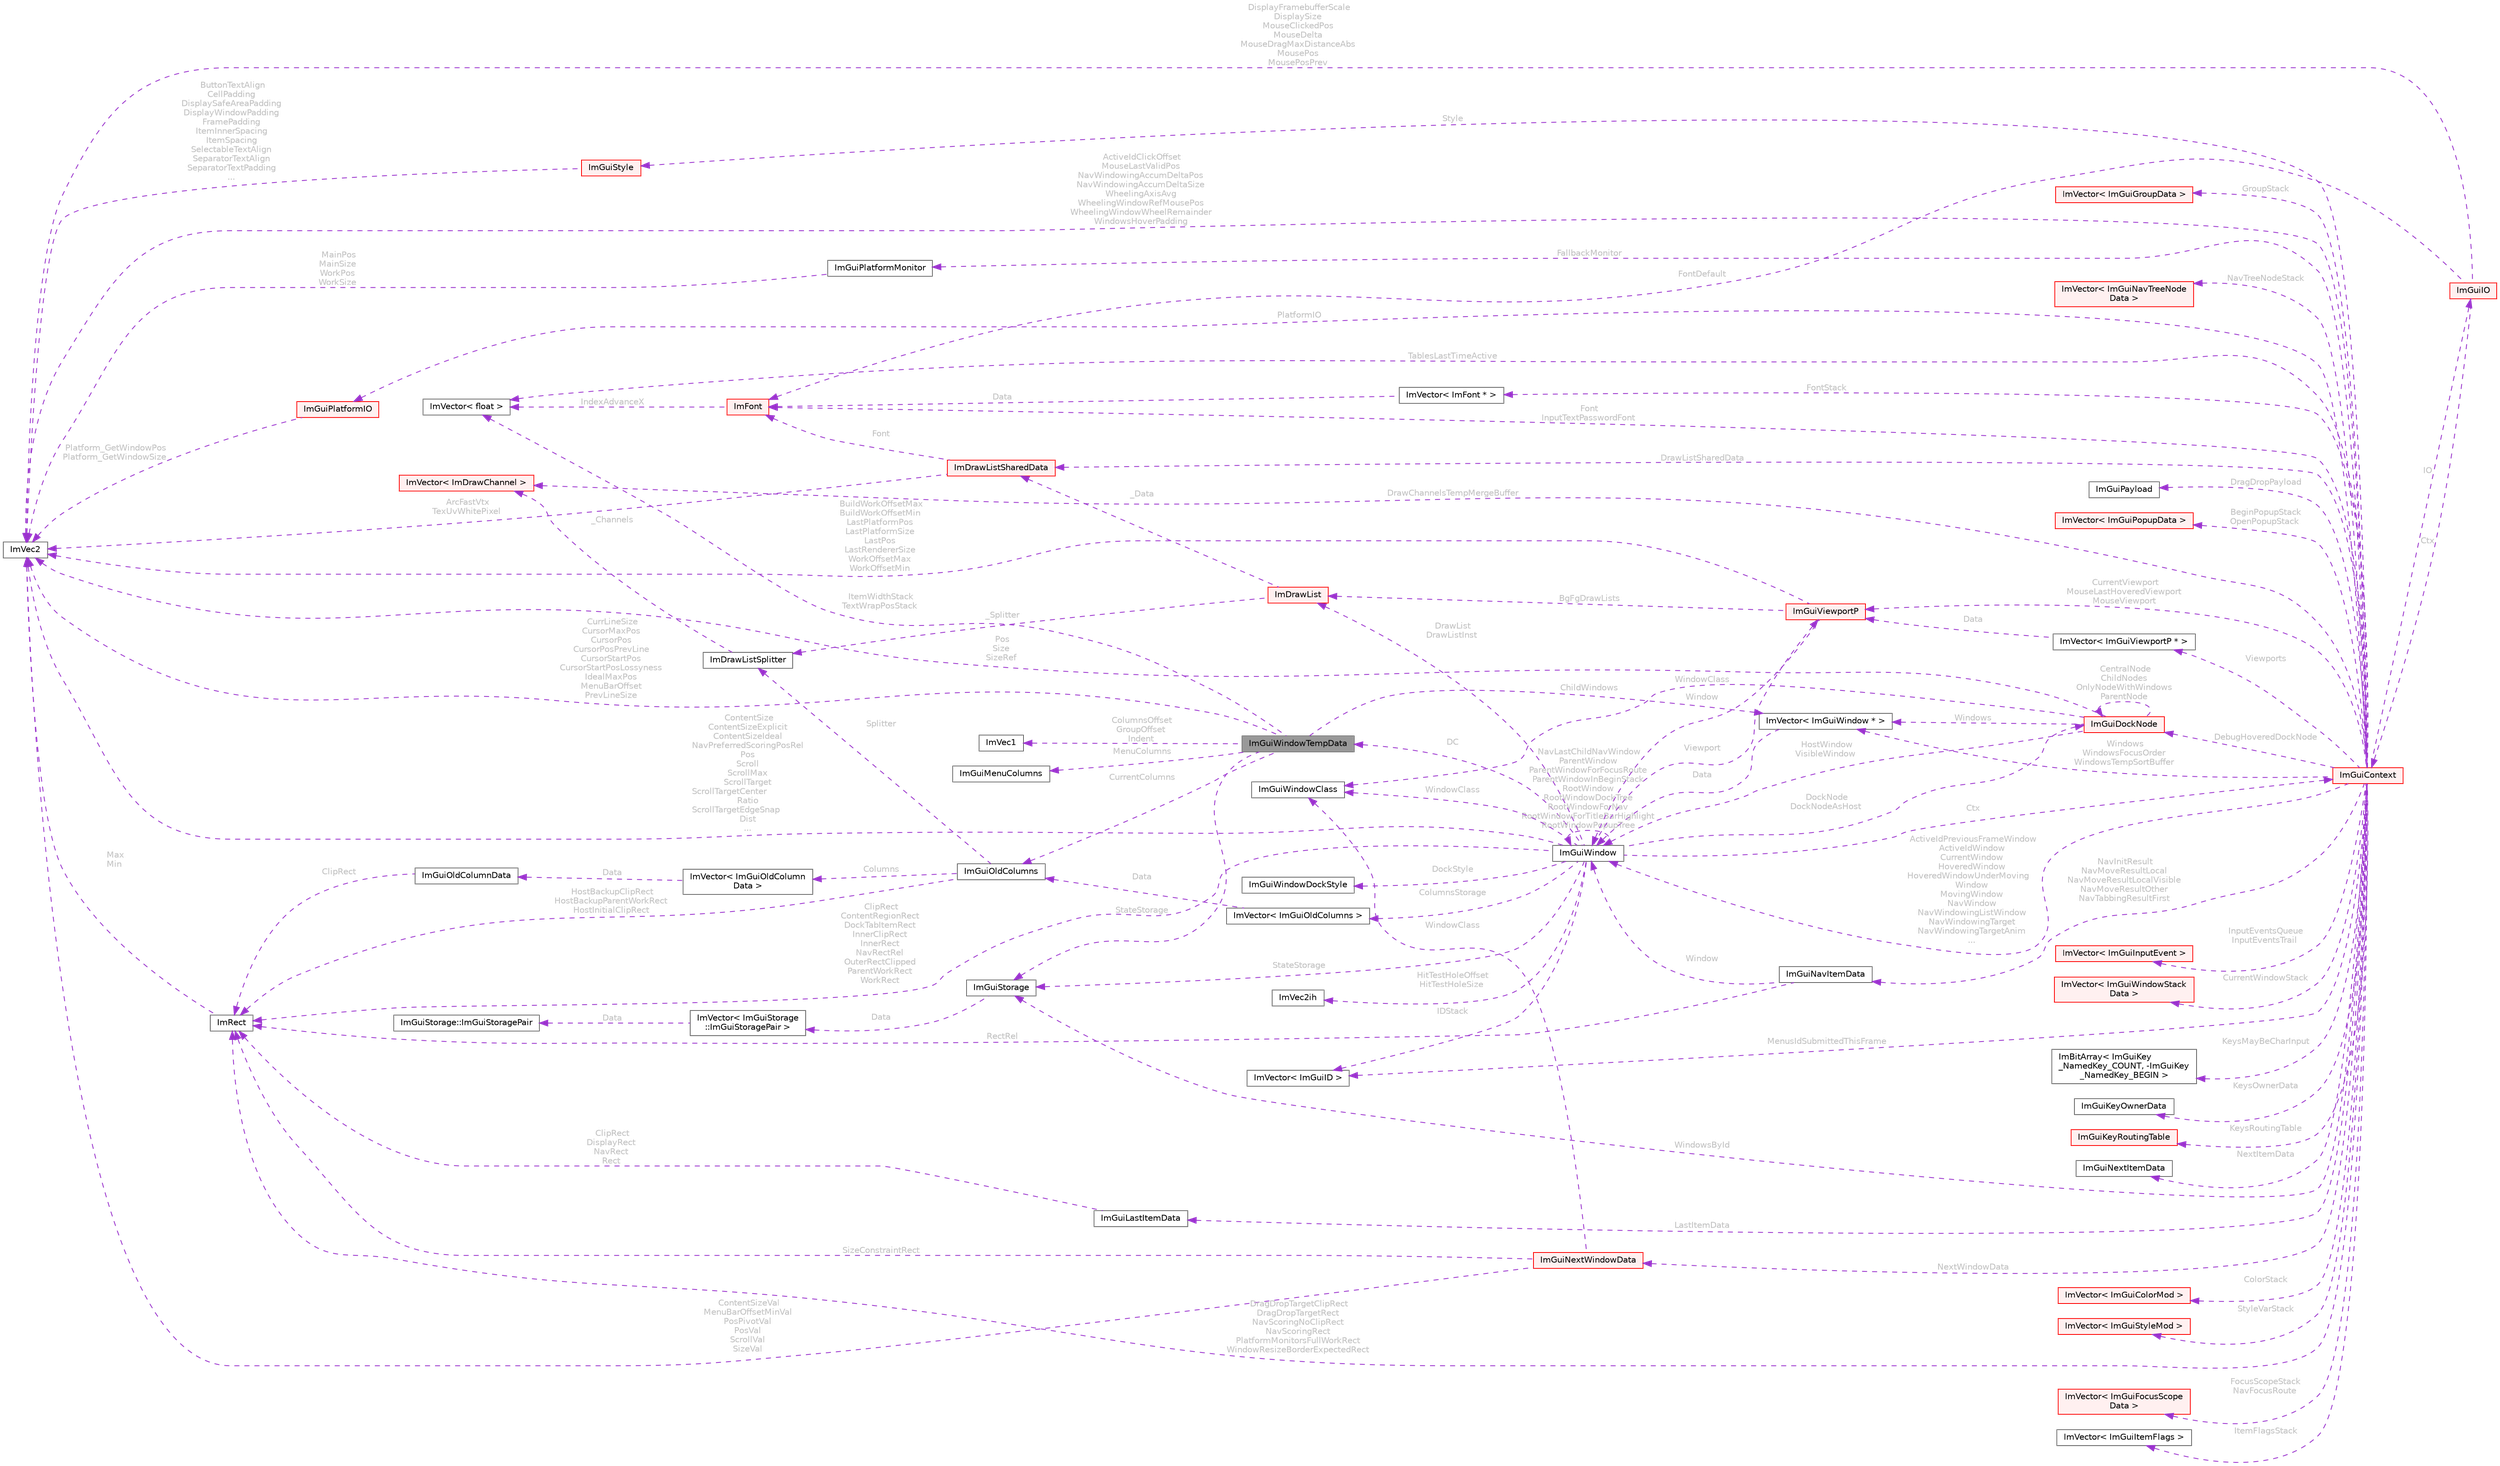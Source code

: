 digraph "ImGuiWindowTempData"
{
 // LATEX_PDF_SIZE
  bgcolor="transparent";
  edge [fontname=Helvetica,fontsize=10,labelfontname=Helvetica,labelfontsize=10];
  node [fontname=Helvetica,fontsize=10,shape=box,height=0.2,width=0.4];
  rankdir="LR";
  Node1 [id="Node000001",label="ImGuiWindowTempData",height=0.2,width=0.4,color="gray40", fillcolor="grey60", style="filled", fontcolor="black",tooltip=" "];
  Node2 -> Node1 [id="edge95_Node000001_Node000002",dir="back",color="darkorchid3",style="dashed",tooltip=" ",label=" CurrLineSize\nCursorMaxPos\nCursorPos\nCursorPosPrevLine\nCursorStartPos\nCursorStartPosLossyness\nIdealMaxPos\nMenuBarOffset\nPrevLineSize",fontcolor="grey" ];
  Node2 [id="Node000002",label="ImVec2",height=0.2,width=0.4,color="gray40", fillcolor="white", style="filled",URL="$struct_im_vec2.html",tooltip=" "];
  Node3 -> Node1 [id="edge96_Node000001_Node000003",dir="back",color="darkorchid3",style="dashed",tooltip=" ",label=" ColumnsOffset\nGroupOffset\nIndent",fontcolor="grey" ];
  Node3 [id="Node000003",label="ImVec1",height=0.2,width=0.4,color="gray40", fillcolor="white", style="filled",URL="$struct_im_vec1.html",tooltip=" "];
  Node4 -> Node1 [id="edge97_Node000001_Node000004",dir="back",color="darkorchid3",style="dashed",tooltip=" ",label=" MenuColumns",fontcolor="grey" ];
  Node4 [id="Node000004",label="ImGuiMenuColumns",height=0.2,width=0.4,color="gray40", fillcolor="white", style="filled",URL="$struct_im_gui_menu_columns.html",tooltip=" "];
  Node5 -> Node1 [id="edge98_Node000001_Node000005",dir="back",color="darkorchid3",style="dashed",tooltip=" ",label=" ChildWindows",fontcolor="grey" ];
  Node5 [id="Node000005",label="ImVector\< ImGuiWindow * \>",height=0.2,width=0.4,color="gray40", fillcolor="white", style="filled",URL="$struct_im_vector.html",tooltip=" "];
  Node6 -> Node5 [id="edge99_Node000005_Node000006",dir="back",color="darkorchid3",style="dashed",tooltip=" ",label=" Data",fontcolor="grey" ];
  Node6 [id="Node000006",label="ImGuiWindow",height=0.2,width=0.4,color="gray40", fillcolor="white", style="filled",URL="$struct_im_gui_window.html",tooltip=" "];
  Node7 -> Node6 [id="edge100_Node000006_Node000007",dir="back",color="darkorchid3",style="dashed",tooltip=" ",label=" Ctx",fontcolor="grey" ];
  Node7 [id="Node000007",label="ImGuiContext",height=0.2,width=0.4,color="red", fillcolor="#FFF0F0", style="filled",URL="$struct_im_gui_context.html",tooltip=" "];
  Node8 -> Node7 [id="edge101_Node000007_Node000008",dir="back",color="darkorchid3",style="dashed",tooltip=" ",label=" IO",fontcolor="grey" ];
  Node8 [id="Node000008",label="ImGuiIO",height=0.2,width=0.4,color="red", fillcolor="#FFF0F0", style="filled",URL="$struct_im_gui_i_o.html",tooltip=" "];
  Node2 -> Node8 [id="edge102_Node000008_Node000002",dir="back",color="darkorchid3",style="dashed",tooltip=" ",label=" DisplayFramebufferScale\nDisplaySize\nMouseClickedPos\nMouseDelta\nMouseDragMaxDistanceAbs\nMousePos\nMousePosPrev",fontcolor="grey" ];
  Node11 -> Node8 [id="edge103_Node000008_Node000011",dir="back",color="darkorchid3",style="dashed",tooltip=" ",label=" FontDefault",fontcolor="grey" ];
  Node11 [id="Node000011",label="ImFont",height=0.2,width=0.4,color="red", fillcolor="#FFF0F0", style="filled",URL="$struct_im_font.html",tooltip=" "];
  Node12 -> Node11 [id="edge104_Node000011_Node000012",dir="back",color="darkorchid3",style="dashed",tooltip=" ",label=" IndexAdvanceX",fontcolor="grey" ];
  Node12 [id="Node000012",label="ImVector\< float \>",height=0.2,width=0.4,color="gray40", fillcolor="white", style="filled",URL="$struct_im_vector.html",tooltip=" "];
  Node7 -> Node8 [id="edge105_Node000008_Node000007",dir="back",color="darkorchid3",style="dashed",tooltip=" ",label=" Ctx",fontcolor="grey" ];
  Node23 -> Node7 [id="edge106_Node000007_Node000023",dir="back",color="darkorchid3",style="dashed",tooltip=" ",label=" PlatformIO",fontcolor="grey" ];
  Node23 [id="Node000023",label="ImGuiPlatformIO",height=0.2,width=0.4,color="red", fillcolor="#FFF0F0", style="filled",URL="$struct_im_gui_platform_i_o.html",tooltip=" "];
  Node2 -> Node23 [id="edge107_Node000023_Node000002",dir="back",color="darkorchid3",style="dashed",tooltip=" ",label=" Platform_GetWindowPos\nPlatform_GetWindowSize",fontcolor="grey" ];
  Node44 -> Node7 [id="edge108_Node000007_Node000044",dir="back",color="darkorchid3",style="dashed",tooltip=" ",label=" Style",fontcolor="grey" ];
  Node44 [id="Node000044",label="ImGuiStyle",height=0.2,width=0.4,color="red", fillcolor="#FFF0F0", style="filled",URL="$struct_im_gui_style.html",tooltip=" "];
  Node2 -> Node44 [id="edge109_Node000044_Node000002",dir="back",color="darkorchid3",style="dashed",tooltip=" ",label=" ButtonTextAlign\nCellPadding\nDisplaySafeAreaPadding\nDisplayWindowPadding\nFramePadding\nItemInnerSpacing\nItemSpacing\nSelectableTextAlign\nSeparatorTextAlign\nSeparatorTextPadding\n...",fontcolor="grey" ];
  Node11 -> Node7 [id="edge110_Node000007_Node000011",dir="back",color="darkorchid3",style="dashed",tooltip=" ",label=" Font\nInputTextPasswordFont",fontcolor="grey" ];
  Node36 -> Node7 [id="edge111_Node000007_Node000036",dir="back",color="darkorchid3",style="dashed",tooltip=" ",label=" DrawListSharedData",fontcolor="grey" ];
  Node36 [id="Node000036",label="ImDrawListSharedData",height=0.2,width=0.4,color="red", fillcolor="#FFF0F0", style="filled",URL="$struct_im_draw_list_shared_data.html",tooltip=" "];
  Node2 -> Node36 [id="edge112_Node000036_Node000002",dir="back",color="darkorchid3",style="dashed",tooltip=" ",label=" ArcFastVtx\nTexUvWhitePixel",fontcolor="grey" ];
  Node11 -> Node36 [id="edge113_Node000036_Node000011",dir="back",color="darkorchid3",style="dashed",tooltip=" ",label=" Font",fontcolor="grey" ];
  Node45 -> Node7 [id="edge114_Node000007_Node000045",dir="back",color="darkorchid3",style="dashed",tooltip=" ",label=" InputEventsQueue\nInputEventsTrail",fontcolor="grey" ];
  Node45 [id="Node000045",label="ImVector\< ImGuiInputEvent \>",height=0.2,width=0.4,color="red", fillcolor="#FFF0F0", style="filled",URL="$struct_im_vector.html",tooltip=" "];
  Node5 -> Node7 [id="edge115_Node000007_Node000005",dir="back",color="darkorchid3",style="dashed",tooltip=" ",label=" Windows\nWindowsFocusOrder\nWindowsTempSortBuffer",fontcolor="grey" ];
  Node54 -> Node7 [id="edge116_Node000007_Node000054",dir="back",color="darkorchid3",style="dashed",tooltip=" ",label=" CurrentWindowStack",fontcolor="grey" ];
  Node54 [id="Node000054",label="ImVector\< ImGuiWindowStack\lData \>",height=0.2,width=0.4,color="red", fillcolor="#FFF0F0", style="filled",URL="$struct_im_vector.html",tooltip=" "];
  Node59 -> Node7 [id="edge117_Node000007_Node000059",dir="back",color="darkorchid3",style="dashed",tooltip=" ",label=" WindowsById",fontcolor="grey" ];
  Node59 [id="Node000059",label="ImGuiStorage",height=0.2,width=0.4,color="gray40", fillcolor="white", style="filled",URL="$struct_im_gui_storage.html",tooltip=" "];
  Node60 -> Node59 [id="edge118_Node000059_Node000060",dir="back",color="darkorchid3",style="dashed",tooltip=" ",label=" Data",fontcolor="grey" ];
  Node60 [id="Node000060",label="ImVector\< ImGuiStorage\l::ImGuiStoragePair \>",height=0.2,width=0.4,color="gray40", fillcolor="white", style="filled",URL="$struct_im_vector.html",tooltip=" "];
  Node61 -> Node60 [id="edge119_Node000060_Node000061",dir="back",color="darkorchid3",style="dashed",tooltip=" ",label=" Data",fontcolor="grey" ];
  Node61 [id="Node000061",label="ImGuiStorage::ImGuiStoragePair",height=0.2,width=0.4,color="gray40", fillcolor="white", style="filled",URL="$struct_im_gui_storage_1_1_im_gui_storage_pair.html",tooltip=" "];
  Node2 -> Node7 [id="edge120_Node000007_Node000002",dir="back",color="darkorchid3",style="dashed",tooltip=" ",label=" ActiveIdClickOffset\nMouseLastValidPos\nNavWindowingAccumDeltaPos\nNavWindowingAccumDeltaSize\nWheelingAxisAvg\nWheelingWindowRefMousePos\nWheelingWindowWheelRemainder\nWindowsHoverPadding",fontcolor="grey" ];
  Node6 -> Node7 [id="edge121_Node000007_Node000006",dir="back",color="darkorchid3",style="dashed",tooltip=" ",label=" ActiveIdPreviousFrameWindow\nActiveIdWindow\nCurrentWindow\nHoveredWindow\nHoveredWindowUnderMoving\lWindow\nMovingWindow\nNavWindow\nNavWindowingListWindow\nNavWindowingTarget\nNavWindowingTargetAnim\n...",fontcolor="grey" ];
  Node62 -> Node7 [id="edge122_Node000007_Node000062",dir="back",color="darkorchid3",style="dashed",tooltip=" ",label=" KeysMayBeCharInput",fontcolor="grey" ];
  Node62 [id="Node000062",label="ImBitArray\< ImGuiKey\l_NamedKey_COUNT, -ImGuiKey\l_NamedKey_BEGIN \>",height=0.2,width=0.4,color="gray40", fillcolor="white", style="filled",URL="$struct_im_bit_array.html",tooltip=" "];
  Node63 -> Node7 [id="edge123_Node000007_Node000063",dir="back",color="darkorchid3",style="dashed",tooltip=" ",label=" KeysOwnerData",fontcolor="grey" ];
  Node63 [id="Node000063",label="ImGuiKeyOwnerData",height=0.2,width=0.4,color="gray40", fillcolor="white", style="filled",URL="$struct_im_gui_key_owner_data.html",tooltip=" "];
  Node64 -> Node7 [id="edge124_Node000007_Node000064",dir="back",color="darkorchid3",style="dashed",tooltip=" ",label=" KeysRoutingTable",fontcolor="grey" ];
  Node64 [id="Node000064",label="ImGuiKeyRoutingTable",height=0.2,width=0.4,color="red", fillcolor="#FFF0F0", style="filled",URL="$struct_im_gui_key_routing_table.html",tooltip=" "];
  Node67 -> Node7 [id="edge125_Node000007_Node000067",dir="back",color="darkorchid3",style="dashed",tooltip=" ",label=" NextItemData",fontcolor="grey" ];
  Node67 [id="Node000067",label="ImGuiNextItemData",height=0.2,width=0.4,color="gray40", fillcolor="white", style="filled",URL="$struct_im_gui_next_item_data.html",tooltip=" "];
  Node56 -> Node7 [id="edge126_Node000007_Node000056",dir="back",color="darkorchid3",style="dashed",tooltip=" ",label=" LastItemData",fontcolor="grey" ];
  Node56 [id="Node000056",label="ImGuiLastItemData",height=0.2,width=0.4,color="gray40", fillcolor="white", style="filled",URL="$struct_im_gui_last_item_data.html",tooltip=" "];
  Node57 -> Node56 [id="edge127_Node000056_Node000057",dir="back",color="darkorchid3",style="dashed",tooltip=" ",label=" ClipRect\nDisplayRect\nNavRect\nRect",fontcolor="grey" ];
  Node57 [id="Node000057",label="ImRect",height=0.2,width=0.4,color="gray40", fillcolor="white", style="filled",URL="$struct_im_rect.html",tooltip=" "];
  Node2 -> Node57 [id="edge128_Node000057_Node000002",dir="back",color="darkorchid3",style="dashed",tooltip=" ",label=" Max\nMin",fontcolor="grey" ];
  Node68 -> Node7 [id="edge129_Node000007_Node000068",dir="back",color="darkorchid3",style="dashed",tooltip=" ",label=" NextWindowData",fontcolor="grey" ];
  Node68 [id="Node000068",label="ImGuiNextWindowData",height=0.2,width=0.4,color="red", fillcolor="#FFF0F0", style="filled",URL="$struct_im_gui_next_window_data.html",tooltip=" "];
  Node2 -> Node68 [id="edge130_Node000068_Node000002",dir="back",color="darkorchid3",style="dashed",tooltip=" ",label=" ContentSizeVal\nMenuBarOffsetMinVal\nPosPivotVal\nPosVal\nScrollVal\nSizeVal",fontcolor="grey" ];
  Node57 -> Node68 [id="edge131_Node000068_Node000057",dir="back",color="darkorchid3",style="dashed",tooltip=" ",label=" SizeConstraintRect",fontcolor="grey" ];
  Node70 -> Node68 [id="edge132_Node000068_Node000070",dir="back",color="darkorchid3",style="dashed",tooltip=" ",label=" WindowClass",fontcolor="grey" ];
  Node70 [id="Node000070",label="ImGuiWindowClass",height=0.2,width=0.4,color="gray40", fillcolor="white", style="filled",URL="$struct_im_gui_window_class.html",tooltip=" "];
  Node71 -> Node7 [id="edge133_Node000007_Node000071",dir="back",color="darkorchid3",style="dashed",tooltip=" ",label=" ColorStack",fontcolor="grey" ];
  Node71 [id="Node000071",label="ImVector\< ImGuiColorMod \>",height=0.2,width=0.4,color="red", fillcolor="#FFF0F0", style="filled",URL="$struct_im_vector.html",tooltip=" "];
  Node73 -> Node7 [id="edge134_Node000007_Node000073",dir="back",color="darkorchid3",style="dashed",tooltip=" ",label=" StyleVarStack",fontcolor="grey" ];
  Node73 [id="Node000073",label="ImVector\< ImGuiStyleMod \>",height=0.2,width=0.4,color="red", fillcolor="#FFF0F0", style="filled",URL="$struct_im_vector.html",tooltip=" "];
  Node10 -> Node7 [id="edge135_Node000007_Node000010",dir="back",color="darkorchid3",style="dashed",tooltip=" ",label=" FontStack",fontcolor="grey" ];
  Node10 [id="Node000010",label="ImVector\< ImFont * \>",height=0.2,width=0.4,color="gray40", fillcolor="white", style="filled",URL="$struct_im_vector.html",tooltip=" "];
  Node11 -> Node10 [id="edge136_Node000010_Node000011",dir="back",color="darkorchid3",style="dashed",tooltip=" ",label=" Data",fontcolor="grey" ];
  Node75 -> Node7 [id="edge137_Node000007_Node000075",dir="back",color="darkorchid3",style="dashed",tooltip=" ",label=" FocusScopeStack\nNavFocusRoute",fontcolor="grey" ];
  Node75 [id="Node000075",label="ImVector\< ImGuiFocusScope\lData \>",height=0.2,width=0.4,color="red", fillcolor="#FFF0F0", style="filled",URL="$struct_im_vector.html",tooltip=" "];
  Node77 -> Node7 [id="edge138_Node000007_Node000077",dir="back",color="darkorchid3",style="dashed",tooltip=" ",label=" ItemFlagsStack",fontcolor="grey" ];
  Node77 [id="Node000077",label="ImVector\< ImGuiItemFlags \>",height=0.2,width=0.4,color="gray40", fillcolor="white", style="filled",URL="$struct_im_vector.html",tooltip=" "];
  Node78 -> Node7 [id="edge139_Node000007_Node000078",dir="back",color="darkorchid3",style="dashed",tooltip=" ",label=" GroupStack",fontcolor="grey" ];
  Node78 [id="Node000078",label="ImVector\< ImGuiGroupData \>",height=0.2,width=0.4,color="red", fillcolor="#FFF0F0", style="filled",URL="$struct_im_vector.html",tooltip=" "];
  Node80 -> Node7 [id="edge140_Node000007_Node000080",dir="back",color="darkorchid3",style="dashed",tooltip=" ",label=" BeginPopupStack\nOpenPopupStack",fontcolor="grey" ];
  Node80 [id="Node000080",label="ImVector\< ImGuiPopupData \>",height=0.2,width=0.4,color="red", fillcolor="#FFF0F0", style="filled",URL="$struct_im_vector.html",tooltip=" "];
  Node82 -> Node7 [id="edge141_Node000007_Node000082",dir="back",color="darkorchid3",style="dashed",tooltip=" ",label=" NavTreeNodeStack",fontcolor="grey" ];
  Node82 [id="Node000082",label="ImVector\< ImGuiNavTreeNode\lData \>",height=0.2,width=0.4,color="red", fillcolor="#FFF0F0", style="filled",URL="$struct_im_vector.html",tooltip=" "];
  Node84 -> Node7 [id="edge142_Node000007_Node000084",dir="back",color="darkorchid3",style="dashed",tooltip=" ",label=" Viewports",fontcolor="grey" ];
  Node84 [id="Node000084",label="ImVector\< ImGuiViewportP * \>",height=0.2,width=0.4,color="gray40", fillcolor="white", style="filled",URL="$struct_im_vector.html",tooltip=" "];
  Node85 -> Node84 [id="edge143_Node000084_Node000085",dir="back",color="darkorchid3",style="dashed",tooltip=" ",label=" Data",fontcolor="grey" ];
  Node85 [id="Node000085",label="ImGuiViewportP",height=0.2,width=0.4,color="red", fillcolor="#FFF0F0", style="filled",URL="$struct_im_gui_viewport_p.html",tooltip=" "];
  Node6 -> Node85 [id="edge144_Node000085_Node000006",dir="back",color="darkorchid3",style="dashed",tooltip=" ",label=" Window",fontcolor="grey" ];
  Node2 -> Node85 [id="edge145_Node000085_Node000002",dir="back",color="darkorchid3",style="dashed",tooltip=" ",label=" BuildWorkOffsetMax\nBuildWorkOffsetMin\nLastPlatformPos\nLastPlatformSize\nLastPos\nLastRendererSize\nWorkOffsetMax\nWorkOffsetMin",fontcolor="grey" ];
  Node30 -> Node85 [id="edge146_Node000085_Node000030",dir="back",color="darkorchid3",style="dashed",tooltip=" ",label=" BgFgDrawLists",fontcolor="grey" ];
  Node30 [id="Node000030",label="ImDrawList",height=0.2,width=0.4,color="red", fillcolor="#FFF0F0", style="filled",URL="$struct_im_draw_list.html",tooltip=" "];
  Node36 -> Node30 [id="edge147_Node000030_Node000036",dir="back",color="darkorchid3",style="dashed",tooltip=" ",label=" _Data",fontcolor="grey" ];
  Node41 -> Node30 [id="edge148_Node000030_Node000041",dir="back",color="darkorchid3",style="dashed",tooltip=" ",label=" _Splitter",fontcolor="grey" ];
  Node41 [id="Node000041",label="ImDrawListSplitter",height=0.2,width=0.4,color="gray40", fillcolor="white", style="filled",URL="$struct_im_draw_list_splitter.html",tooltip=" "];
  Node42 -> Node41 [id="edge149_Node000041_Node000042",dir="back",color="darkorchid3",style="dashed",tooltip=" ",label=" _Channels",fontcolor="grey" ];
  Node42 [id="Node000042",label="ImVector\< ImDrawChannel \>",height=0.2,width=0.4,color="red", fillcolor="#FFF0F0", style="filled",URL="$struct_im_vector.html",tooltip=" "];
  Node85 -> Node7 [id="edge150_Node000007_Node000085",dir="back",color="darkorchid3",style="dashed",tooltip=" ",label=" CurrentViewport\nMouseLastHoveredViewport\nMouseViewport",fontcolor="grey" ];
  Node25 -> Node7 [id="edge151_Node000007_Node000025",dir="back",color="darkorchid3",style="dashed",tooltip=" ",label=" FallbackMonitor",fontcolor="grey" ];
  Node25 [id="Node000025",label="ImGuiPlatformMonitor",height=0.2,width=0.4,color="gray40", fillcolor="white", style="filled",URL="$struct_im_gui_platform_monitor.html",tooltip=" "];
  Node2 -> Node25 [id="edge152_Node000025_Node000002",dir="back",color="darkorchid3",style="dashed",tooltip=" ",label=" MainPos\nMainSize\nWorkPos\nWorkSize",fontcolor="grey" ];
  Node57 -> Node7 [id="edge153_Node000007_Node000057",dir="back",color="darkorchid3",style="dashed",tooltip=" ",label=" DragDropTargetClipRect\nDragDropTargetRect\nNavScoringNoClipRect\nNavScoringRect\nPlatformMonitorsFullWorkRect\nWindowResizeBorderExpectedRect",fontcolor="grey" ];
  Node87 -> Node7 [id="edge154_Node000007_Node000087",dir="back",color="darkorchid3",style="dashed",tooltip=" ",label=" NavInitResult\nNavMoveResultLocal\nNavMoveResultLocalVisible\nNavMoveResultOther\nNavTabbingResultFirst",fontcolor="grey" ];
  Node87 [id="Node000087",label="ImGuiNavItemData",height=0.2,width=0.4,color="gray40", fillcolor="white", style="filled",URL="$struct_im_gui_nav_item_data.html",tooltip=" "];
  Node6 -> Node87 [id="edge155_Node000087_Node000006",dir="back",color="darkorchid3",style="dashed",tooltip=" ",label=" Window",fontcolor="grey" ];
  Node57 -> Node87 [id="edge156_Node000087_Node000057",dir="back",color="darkorchid3",style="dashed",tooltip=" ",label=" RectRel",fontcolor="grey" ];
  Node88 -> Node7 [id="edge157_Node000007_Node000088",dir="back",color="darkorchid3",style="dashed",tooltip=" ",label=" DragDropPayload",fontcolor="grey" ];
  Node88 [id="Node000088",label="ImGuiPayload",height=0.2,width=0.4,color="gray40", fillcolor="white", style="filled",URL="$struct_im_gui_payload.html",tooltip=" "];
  Node12 -> Node7 [id="edge158_Node000007_Node000012",dir="back",color="darkorchid3",style="dashed",tooltip=" ",label=" TablesLastTimeActive",fontcolor="grey" ];
  Node42 -> Node7 [id="edge159_Node000007_Node000042",dir="back",color="darkorchid3",style="dashed",tooltip=" ",label=" DrawChannelsTempMergeBuffer",fontcolor="grey" ];
  Node124 -> Node7 [id="edge160_Node000007_Node000124",dir="back",color="darkorchid3",style="dashed",tooltip=" ",label=" MenusIdSubmittedThisFrame",fontcolor="grey" ];
  Node124 [id="Node000124",label="ImVector\< ImGuiID \>",height=0.2,width=0.4,color="gray40", fillcolor="white", style="filled",URL="$struct_im_vector.html",tooltip=" "];
  Node131 -> Node7 [id="edge161_Node000007_Node000131",dir="back",color="darkorchid3",style="dashed",tooltip=" ",label=" DebugHoveredDockNode",fontcolor="grey" ];
  Node131 [id="Node000131",label="ImGuiDockNode",height=0.2,width=0.4,color="red", fillcolor="#FFF0F0", style="filled",URL="$struct_im_gui_dock_node.html",tooltip=" "];
  Node131 -> Node131 [id="edge162_Node000131_Node000131",dir="back",color="darkorchid3",style="dashed",tooltip=" ",label=" CentralNode\nChildNodes\nOnlyNodeWithWindows\nParentNode",fontcolor="grey" ];
  Node5 -> Node131 [id="edge163_Node000131_Node000005",dir="back",color="darkorchid3",style="dashed",tooltip=" ",label=" Windows",fontcolor="grey" ];
  Node2 -> Node131 [id="edge164_Node000131_Node000002",dir="back",color="darkorchid3",style="dashed",tooltip=" ",label=" Pos\nSize\nSizeRef",fontcolor="grey" ];
  Node70 -> Node131 [id="edge165_Node000131_Node000070",dir="back",color="darkorchid3",style="dashed",tooltip=" ",label=" WindowClass",fontcolor="grey" ];
  Node6 -> Node131 [id="edge166_Node000131_Node000006",dir="back",color="darkorchid3",style="dashed",tooltip=" ",label=" HostWindow\nVisibleWindow",fontcolor="grey" ];
  Node70 -> Node6 [id="edge167_Node000006_Node000070",dir="back",color="darkorchid3",style="dashed",tooltip=" ",label=" WindowClass",fontcolor="grey" ];
  Node85 -> Node6 [id="edge168_Node000006_Node000085",dir="back",color="darkorchid3",style="dashed",tooltip=" ",label=" Viewport",fontcolor="grey" ];
  Node2 -> Node6 [id="edge169_Node000006_Node000002",dir="back",color="darkorchid3",style="dashed",tooltip=" ",label=" ContentSize\nContentSizeExplicit\nContentSizeIdeal\nNavPreferredScoringPosRel\nPos\nScroll\nScrollMax\nScrollTarget\nScrollTargetCenter\lRatio\nScrollTargetEdgeSnap\lDist\n...",fontcolor="grey" ];
  Node124 -> Node6 [id="edge170_Node000006_Node000124",dir="back",color="darkorchid3",style="dashed",tooltip=" ",label=" IDStack",fontcolor="grey" ];
  Node1 -> Node6 [id="edge171_Node000006_Node000001",dir="back",color="darkorchid3",style="dashed",tooltip=" ",label=" DC",fontcolor="grey" ];
  Node57 -> Node6 [id="edge172_Node000006_Node000057",dir="back",color="darkorchid3",style="dashed",tooltip=" ",label=" ClipRect\nContentRegionRect\nDockTabItemRect\nInnerClipRect\nInnerRect\nNavRectRel\nOuterRectClipped\nParentWorkRect\nWorkRect",fontcolor="grey" ];
  Node134 -> Node6 [id="edge173_Node000006_Node000134",dir="back",color="darkorchid3",style="dashed",tooltip=" ",label=" HitTestHoleOffset\nHitTestHoleSize",fontcolor="grey" ];
  Node134 [id="Node000134",label="ImVec2ih",height=0.2,width=0.4,color="gray40", fillcolor="white", style="filled",URL="$struct_im_vec2ih.html",tooltip=" "];
  Node59 -> Node6 [id="edge174_Node000006_Node000059",dir="back",color="darkorchid3",style="dashed",tooltip=" ",label=" StateStorage",fontcolor="grey" ];
  Node149 -> Node6 [id="edge175_Node000006_Node000149",dir="back",color="darkorchid3",style="dashed",tooltip=" ",label=" ColumnsStorage",fontcolor="grey" ];
  Node149 [id="Node000149",label="ImVector\< ImGuiOldColumns \>",height=0.2,width=0.4,color="gray40", fillcolor="white", style="filled",URL="$struct_im_vector.html",tooltip=" "];
  Node150 -> Node149 [id="edge176_Node000149_Node000150",dir="back",color="darkorchid3",style="dashed",tooltip=" ",label=" Data",fontcolor="grey" ];
  Node150 [id="Node000150",label="ImGuiOldColumns",height=0.2,width=0.4,color="gray40", fillcolor="white", style="filled",URL="$struct_im_gui_old_columns.html",tooltip=" "];
  Node57 -> Node150 [id="edge177_Node000150_Node000057",dir="back",color="darkorchid3",style="dashed",tooltip=" ",label=" HostBackupClipRect\nHostBackupParentWorkRect\nHostInitialClipRect",fontcolor="grey" ];
  Node151 -> Node150 [id="edge178_Node000150_Node000151",dir="back",color="darkorchid3",style="dashed",tooltip=" ",label=" Columns",fontcolor="grey" ];
  Node151 [id="Node000151",label="ImVector\< ImGuiOldColumn\lData \>",height=0.2,width=0.4,color="gray40", fillcolor="white", style="filled",URL="$struct_im_vector.html",tooltip=" "];
  Node152 -> Node151 [id="edge179_Node000151_Node000152",dir="back",color="darkorchid3",style="dashed",tooltip=" ",label=" Data",fontcolor="grey" ];
  Node152 [id="Node000152",label="ImGuiOldColumnData",height=0.2,width=0.4,color="gray40", fillcolor="white", style="filled",URL="$struct_im_gui_old_column_data.html",tooltip=" "];
  Node57 -> Node152 [id="edge180_Node000152_Node000057",dir="back",color="darkorchid3",style="dashed",tooltip=" ",label=" ClipRect",fontcolor="grey" ];
  Node41 -> Node150 [id="edge181_Node000150_Node000041",dir="back",color="darkorchid3",style="dashed",tooltip=" ",label=" Splitter",fontcolor="grey" ];
  Node30 -> Node6 [id="edge182_Node000006_Node000030",dir="back",color="darkorchid3",style="dashed",tooltip=" ",label=" DrawList\nDrawListInst",fontcolor="grey" ];
  Node6 -> Node6 [id="edge183_Node000006_Node000006",dir="back",color="darkorchid3",style="dashed",tooltip=" ",label=" NavLastChildNavWindow\nParentWindow\nParentWindowForFocusRoute\nParentWindowInBeginStack\nRootWindow\nRootWindowDockTree\nRootWindowForNav\nRootWindowForTitleBarHighlight\nRootWindowPopupTree",fontcolor="grey" ];
  Node153 -> Node6 [id="edge184_Node000006_Node000153",dir="back",color="darkorchid3",style="dashed",tooltip=" ",label=" DockStyle",fontcolor="grey" ];
  Node153 [id="Node000153",label="ImGuiWindowDockStyle",height=0.2,width=0.4,color="gray40", fillcolor="white", style="filled",URL="$struct_im_gui_window_dock_style.html",tooltip=" "];
  Node131 -> Node6 [id="edge185_Node000006_Node000131",dir="back",color="darkorchid3",style="dashed",tooltip=" ",label=" DockNode\nDockNodeAsHost",fontcolor="grey" ];
  Node59 -> Node1 [id="edge186_Node000001_Node000059",dir="back",color="darkorchid3",style="dashed",tooltip=" ",label=" StateStorage",fontcolor="grey" ];
  Node150 -> Node1 [id="edge187_Node000001_Node000150",dir="back",color="darkorchid3",style="dashed",tooltip=" ",label=" CurrentColumns",fontcolor="grey" ];
  Node12 -> Node1 [id="edge188_Node000001_Node000012",dir="back",color="darkorchid3",style="dashed",tooltip=" ",label=" ItemWidthStack\nTextWrapPosStack",fontcolor="grey" ];
}
